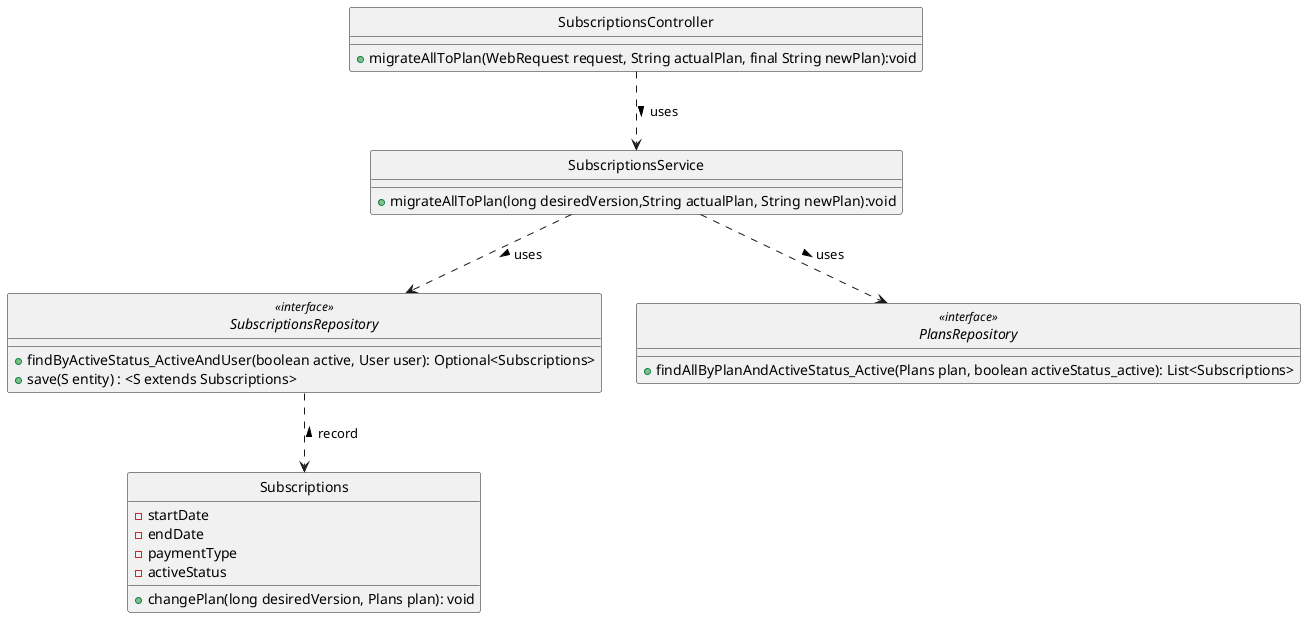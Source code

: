 @startuml
'https://plantuml.com/class-diagram
hide circle
class SubscriptionsRepository <<interface>>
class PlansRepository <<interface>>

class Subscriptions {
    -startDate
    -endDate
    -paymentType
    -activeStatus
    +changePlan(long desiredVersion, Plans plan): void
}


class SubscriptionsController{
    +migrateAllToPlan(WebRequest request, String actualPlan, final String newPlan):void
    }
class SubscriptionsService{
 +migrateAllToPlan(long desiredVersion,String actualPlan, String newPlan):void

}


interface PlansRepository
{
+findAllByPlanAndActiveStatus_Active(Plans plan, boolean activeStatus_active): List<Subscriptions>
}


interface SubscriptionsRepository
{
+findByActiveStatus_ActiveAndUser(boolean active, User user): Optional<Subscriptions>
+save(S entity) : <S extends Subscriptions>
}



SubscriptionsController ..> SubscriptionsService: uses >
SubscriptionsService ..> SubscriptionsRepository: uses >
SubscriptionsService ..> PlansRepository: uses >
SubscriptionsRepository ..> Subscriptions: < record

@enduml


